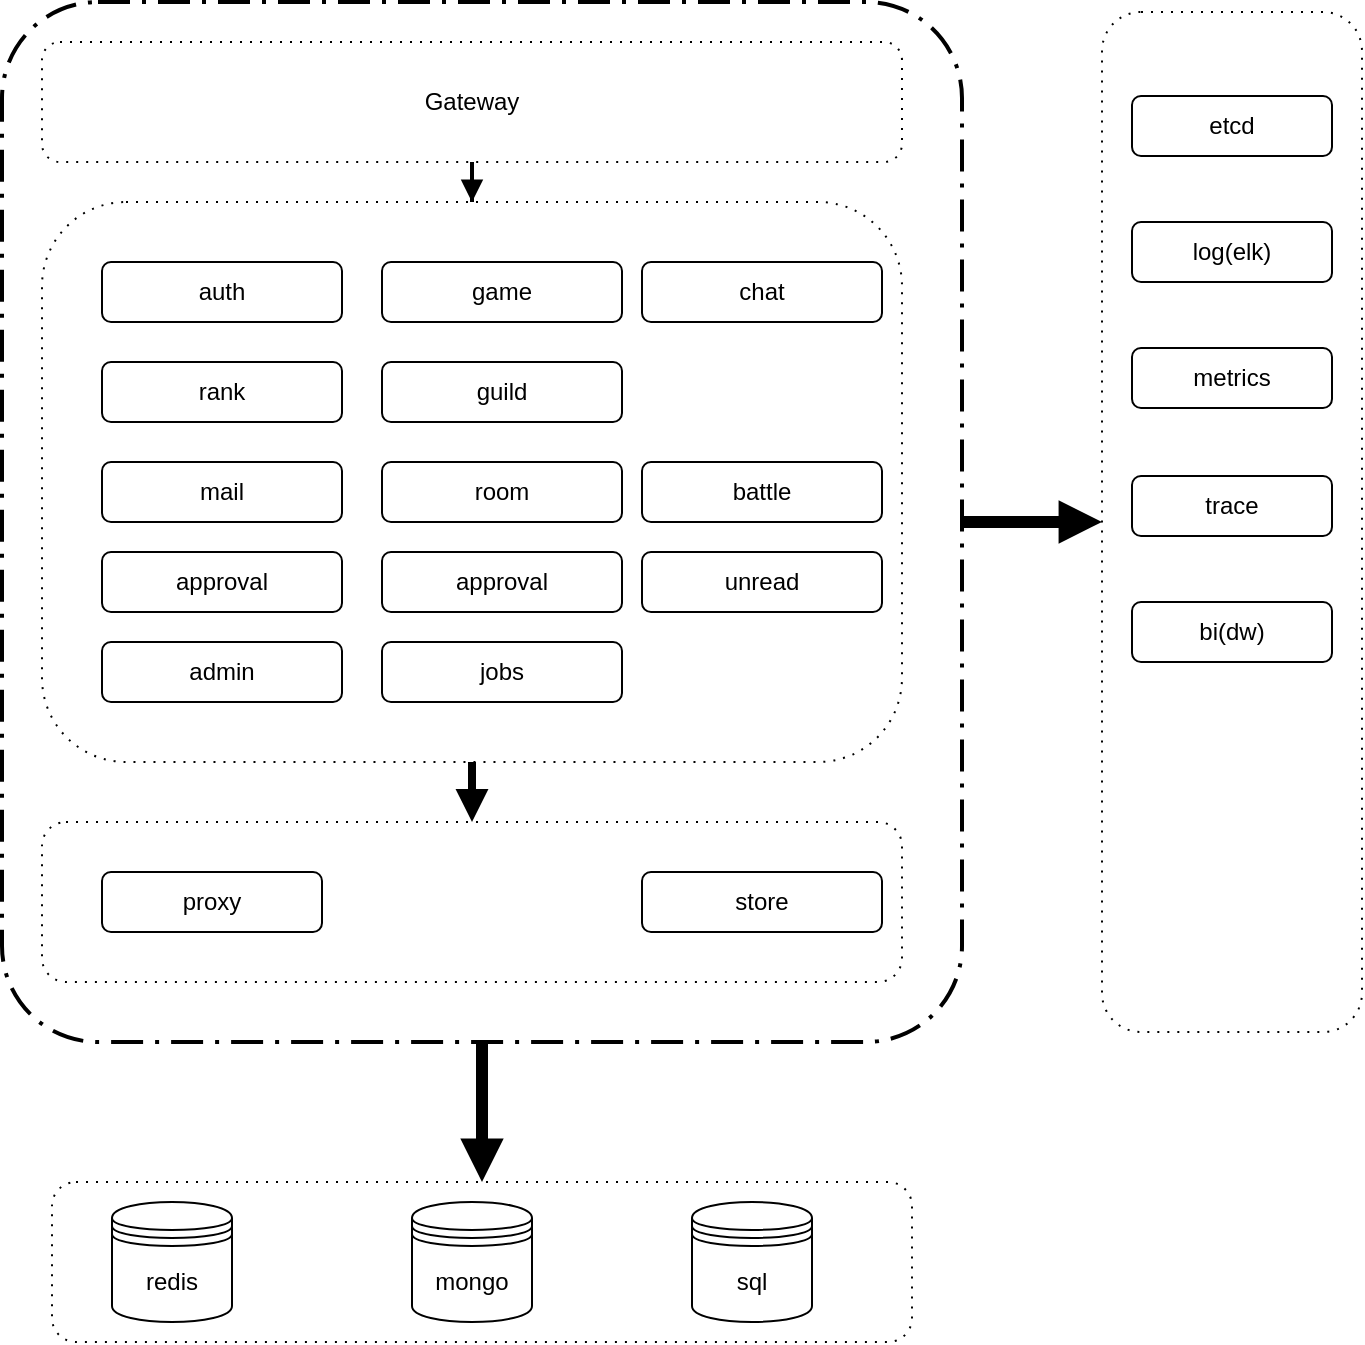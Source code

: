 <mxfile version="12.3.3" type="device" pages="1"><diagram id="xDDxJEphd3VMHUfeaMon" name="第 1 页"><mxGraphModel dx="1346" dy="874" grid="1" gridSize="10" guides="1" tooltips="1" connect="1" arrows="1" fold="1" page="1" pageScale="1" pageWidth="827" pageHeight="1169" math="0" shadow="0"><root><mxCell id="0"/><mxCell id="1" parent="0"/><mxCell id="oYE1QXKC95DZZfcJFjWf-42" value="" style="edgeStyle=orthogonalEdgeStyle;rounded=0;orthogonalLoop=1;jettySize=auto;html=1;endArrow=block;endFill=1;strokeColor=#000000;strokeWidth=6;" edge="1" parent="1" source="oYE1QXKC95DZZfcJFjWf-38" target="oYE1QXKC95DZZfcJFjWf-41"><mxGeometry relative="1" as="geometry"/></mxCell><mxCell id="oYE1QXKC95DZZfcJFjWf-38" value="" style="rounded=1;arcSize=10;dashed=1;strokeColor=#000000;fillColor=none;gradientColor=none;dashPattern=8 3 1 3;strokeWidth=2;" vertex="1" parent="1"><mxGeometry x="130" y="180" width="480" height="520" as="geometry"/></mxCell><mxCell id="oYE1QXKC95DZZfcJFjWf-9" value="" style="edgeStyle=orthogonalEdgeStyle;rounded=0;orthogonalLoop=1;jettySize=auto;html=1;endArrow=block;endFill=1;strokeWidth=2;" edge="1" parent="1" source="oYE1QXKC95DZZfcJFjWf-7" target="oYE1QXKC95DZZfcJFjWf-8"><mxGeometry relative="1" as="geometry"/></mxCell><mxCell id="oYE1QXKC95DZZfcJFjWf-7" value="Gateway" style="shape=ext;rounded=1;html=1;whiteSpace=wrap;dashed=1;dashPattern=1 4;" vertex="1" parent="1"><mxGeometry x="150" y="200" width="430" height="60" as="geometry"/></mxCell><mxCell id="oYE1QXKC95DZZfcJFjWf-23" value="" style="edgeStyle=orthogonalEdgeStyle;rounded=0;orthogonalLoop=1;jettySize=auto;html=1;strokeWidth=4;endArrow=block;endFill=1;" edge="1" parent="1" source="oYE1QXKC95DZZfcJFjWf-8" target="oYE1QXKC95DZZfcJFjWf-22"><mxGeometry relative="1" as="geometry"/></mxCell><mxCell id="oYE1QXKC95DZZfcJFjWf-8" value="" style="shape=ext;rounded=1;html=1;whiteSpace=wrap;dashed=1;dashPattern=1 4;" vertex="1" parent="1"><mxGeometry x="150" y="280" width="430" height="280" as="geometry"/></mxCell><mxCell id="oYE1QXKC95DZZfcJFjWf-22" value="" style="shape=ext;rounded=1;html=1;whiteSpace=wrap;dashed=1;dashPattern=1 4;" vertex="1" parent="1"><mxGeometry x="150" y="590" width="430" height="80" as="geometry"/></mxCell><mxCell id="oYE1QXKC95DZZfcJFjWf-28" value="" style="shape=ext;rounded=1;html=1;whiteSpace=wrap;dashed=1;dashPattern=1 4;" vertex="1" parent="1"><mxGeometry x="155" y="770" width="430" height="80" as="geometry"/></mxCell><mxCell id="oYE1QXKC95DZZfcJFjWf-10" value="auth" style="shape=ext;rounded=1;html=1;whiteSpace=wrap;" vertex="1" parent="1"><mxGeometry x="180" y="310" width="120" height="30" as="geometry"/></mxCell><mxCell id="oYE1QXKC95DZZfcJFjWf-11" value="mail" style="shape=ext;rounded=1;html=1;whiteSpace=wrap;" vertex="1" parent="1"><mxGeometry x="180" y="410" width="120" height="30" as="geometry"/></mxCell><mxCell id="oYE1QXKC95DZZfcJFjWf-12" value="game" style="shape=ext;rounded=1;html=1;whiteSpace=wrap;" vertex="1" parent="1"><mxGeometry x="320" y="310" width="120" height="30" as="geometry"/></mxCell><mxCell id="oYE1QXKC95DZZfcJFjWf-13" value="chat" style="shape=ext;rounded=1;html=1;whiteSpace=wrap;" vertex="1" parent="1"><mxGeometry x="450" y="310" width="120" height="30" as="geometry"/></mxCell><mxCell id="oYE1QXKC95DZZfcJFjWf-14" value="room" style="shape=ext;rounded=1;html=1;whiteSpace=wrap;" vertex="1" parent="1"><mxGeometry x="320" y="410" width="120" height="30" as="geometry"/></mxCell><mxCell id="oYE1QXKC95DZZfcJFjWf-15" value="battle" style="shape=ext;rounded=1;html=1;whiteSpace=wrap;" vertex="1" parent="1"><mxGeometry x="450" y="410" width="120" height="30" as="geometry"/></mxCell><mxCell id="oYE1QXKC95DZZfcJFjWf-16" value="approval" style="shape=ext;rounded=1;html=1;whiteSpace=wrap;" vertex="1" parent="1"><mxGeometry x="180" y="455" width="120" height="30" as="geometry"/></mxCell><mxCell id="oYE1QXKC95DZZfcJFjWf-18" value="approval" style="shape=ext;rounded=1;html=1;whiteSpace=wrap;" vertex="1" parent="1"><mxGeometry x="320" y="455" width="120" height="30" as="geometry"/></mxCell><mxCell id="oYE1QXKC95DZZfcJFjWf-19" value="guild" style="shape=ext;rounded=1;html=1;whiteSpace=wrap;" vertex="1" parent="1"><mxGeometry x="320" y="360" width="120" height="30" as="geometry"/></mxCell><mxCell id="oYE1QXKC95DZZfcJFjWf-20" value="rank" style="shape=ext;rounded=1;html=1;whiteSpace=wrap;" vertex="1" parent="1"><mxGeometry x="180" y="360" width="120" height="30" as="geometry"/></mxCell><mxCell id="oYE1QXKC95DZZfcJFjWf-21" value="unread" style="shape=ext;rounded=1;html=1;whiteSpace=wrap;" vertex="1" parent="1"><mxGeometry x="450" y="455" width="120" height="30" as="geometry"/></mxCell><mxCell id="oYE1QXKC95DZZfcJFjWf-24" value="admin" style="shape=ext;rounded=1;html=1;whiteSpace=wrap;" vertex="1" parent="1"><mxGeometry x="180" y="500" width="120" height="30" as="geometry"/></mxCell><mxCell id="oYE1QXKC95DZZfcJFjWf-25" value="proxy" style="shape=ext;rounded=1;html=1;whiteSpace=wrap;" vertex="1" parent="1"><mxGeometry x="180" y="615" width="110" height="30" as="geometry"/></mxCell><mxCell id="oYE1QXKC95DZZfcJFjWf-26" value="store" style="shape=ext;rounded=1;html=1;whiteSpace=wrap;" vertex="1" parent="1"><mxGeometry x="450" y="615" width="120" height="30" as="geometry"/></mxCell><mxCell id="oYE1QXKC95DZZfcJFjWf-27" value="redis" style="shape=datastore;whiteSpace=wrap;html=1;" vertex="1" parent="1"><mxGeometry x="185" y="780" width="60" height="60" as="geometry"/></mxCell><mxCell id="oYE1QXKC95DZZfcJFjWf-30" value="mongo" style="shape=datastore;whiteSpace=wrap;html=1;" vertex="1" parent="1"><mxGeometry x="335" y="780" width="60" height="60" as="geometry"/></mxCell><mxCell id="oYE1QXKC95DZZfcJFjWf-31" value="sql" style="shape=datastore;whiteSpace=wrap;html=1;" vertex="1" parent="1"><mxGeometry x="475" y="780" width="60" height="60" as="geometry"/></mxCell><mxCell id="oYE1QXKC95DZZfcJFjWf-33" value="jobs" style="shape=ext;rounded=1;html=1;whiteSpace=wrap;" vertex="1" parent="1"><mxGeometry x="320" y="500" width="120" height="30" as="geometry"/></mxCell><mxCell id="oYE1QXKC95DZZfcJFjWf-40" value="" style="edgeStyle=orthogonalEdgeStyle;rounded=0;orthogonalLoop=1;jettySize=auto;html=1;strokeColor=#000000;endArrow=block;endFill=1;strokeWidth=6;entryX=0.5;entryY=0;entryDx=0;entryDy=0;" edge="1" parent="1" source="oYE1QXKC95DZZfcJFjWf-38" target="oYE1QXKC95DZZfcJFjWf-28"><mxGeometry relative="1" as="geometry"><mxPoint x="370" y="750" as="targetPoint"/></mxGeometry></mxCell><mxCell id="oYE1QXKC95DZZfcJFjWf-41" value="" style="shape=ext;rounded=1;html=1;whiteSpace=wrap;dashed=1;dashPattern=1 4;" vertex="1" parent="1"><mxGeometry x="680" y="185" width="130" height="510" as="geometry"/></mxCell><mxCell id="oYE1QXKC95DZZfcJFjWf-43" value="log(elk)" style="shape=ext;rounded=1;html=1;whiteSpace=wrap;" vertex="1" parent="1"><mxGeometry x="695" y="290" width="100" height="30" as="geometry"/></mxCell><mxCell id="oYE1QXKC95DZZfcJFjWf-44" value="bi(dw)" style="shape=ext;rounded=1;html=1;whiteSpace=wrap;" vertex="1" parent="1"><mxGeometry x="695" y="480" width="100" height="30" as="geometry"/></mxCell><mxCell id="oYE1QXKC95DZZfcJFjWf-45" value="metrics" style="shape=ext;rounded=1;html=1;whiteSpace=wrap;" vertex="1" parent="1"><mxGeometry x="695" y="353" width="100" height="30" as="geometry"/></mxCell><mxCell id="oYE1QXKC95DZZfcJFjWf-46" value="trace" style="shape=ext;rounded=1;html=1;whiteSpace=wrap;" vertex="1" parent="1"><mxGeometry x="695" y="417" width="100" height="30" as="geometry"/></mxCell><mxCell id="oYE1QXKC95DZZfcJFjWf-47" value="etcd" style="shape=ext;rounded=1;html=1;whiteSpace=wrap;" vertex="1" parent="1"><mxGeometry x="695" y="227" width="100" height="30" as="geometry"/></mxCell></root></mxGraphModel></diagram></mxfile>